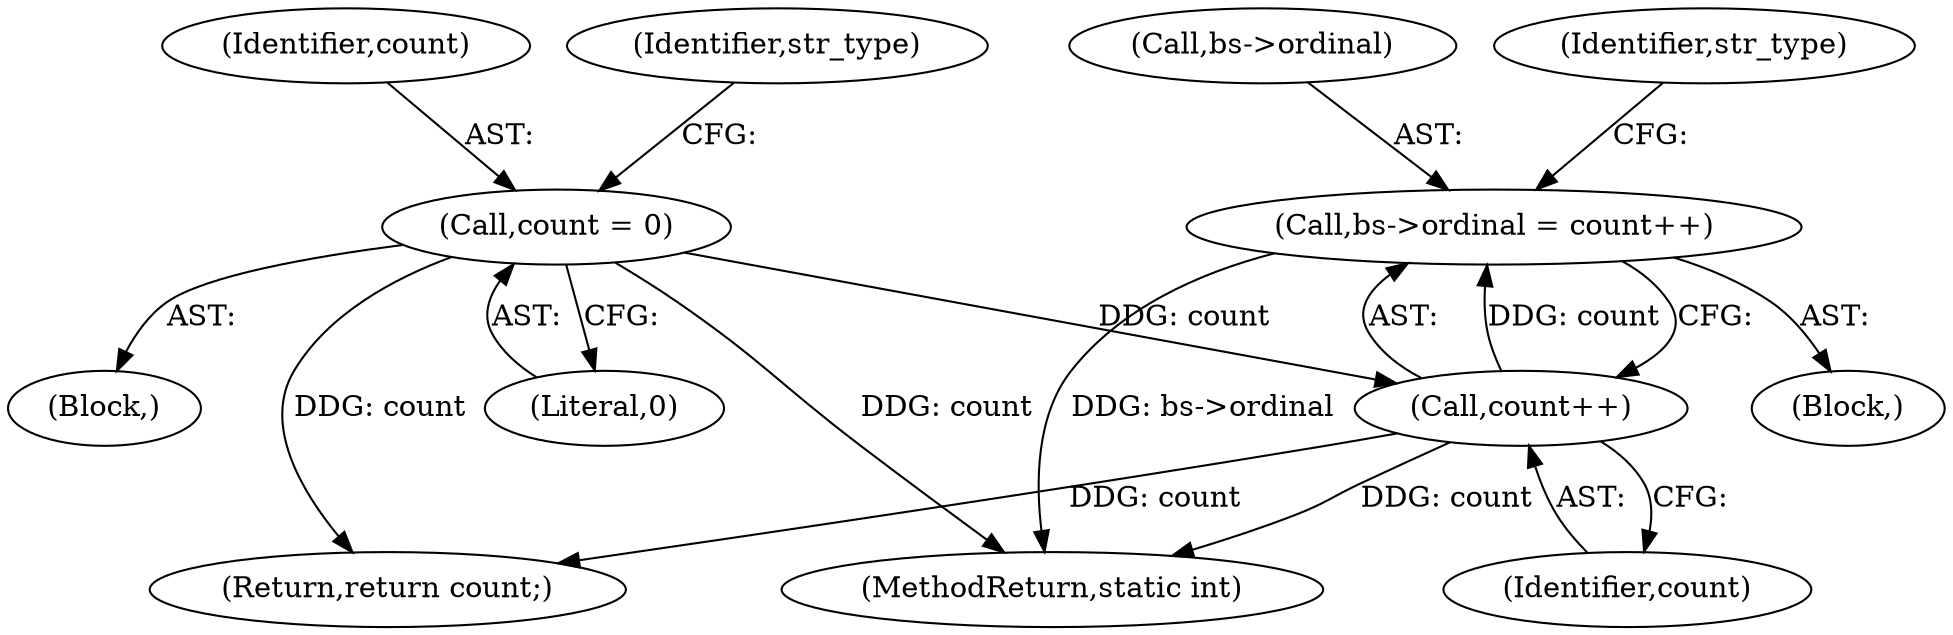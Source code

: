 digraph "0_radare2_3fcf41ed96ffa25b38029449520c8d0a198745f3@pointer" {
"1000587" [label="(Call,bs->ordinal = count++)"];
"1000591" [label="(Call,count++)"];
"1000121" [label="(Call,count = 0)"];
"1000588" [label="(Call,bs->ordinal)"];
"1000113" [label="(Block,)"];
"1000587" [label="(Call,bs->ordinal = count++)"];
"1000701" [label="(MethodReturn,static int)"];
"1000122" [label="(Identifier,count)"];
"1000516" [label="(Block,)"];
"1000121" [label="(Call,count = 0)"];
"1000699" [label="(Return,return count;)"];
"1000592" [label="(Identifier,count)"];
"1000594" [label="(Identifier,str_type)"];
"1000591" [label="(Call,count++)"];
"1000129" [label="(Identifier,str_type)"];
"1000123" [label="(Literal,0)"];
"1000587" -> "1000516"  [label="AST: "];
"1000587" -> "1000591"  [label="CFG: "];
"1000588" -> "1000587"  [label="AST: "];
"1000591" -> "1000587"  [label="AST: "];
"1000594" -> "1000587"  [label="CFG: "];
"1000587" -> "1000701"  [label="DDG: bs->ordinal"];
"1000591" -> "1000587"  [label="DDG: count"];
"1000591" -> "1000592"  [label="CFG: "];
"1000592" -> "1000591"  [label="AST: "];
"1000591" -> "1000701"  [label="DDG: count"];
"1000121" -> "1000591"  [label="DDG: count"];
"1000591" -> "1000699"  [label="DDG: count"];
"1000121" -> "1000113"  [label="AST: "];
"1000121" -> "1000123"  [label="CFG: "];
"1000122" -> "1000121"  [label="AST: "];
"1000123" -> "1000121"  [label="AST: "];
"1000129" -> "1000121"  [label="CFG: "];
"1000121" -> "1000701"  [label="DDG: count"];
"1000121" -> "1000699"  [label="DDG: count"];
}
